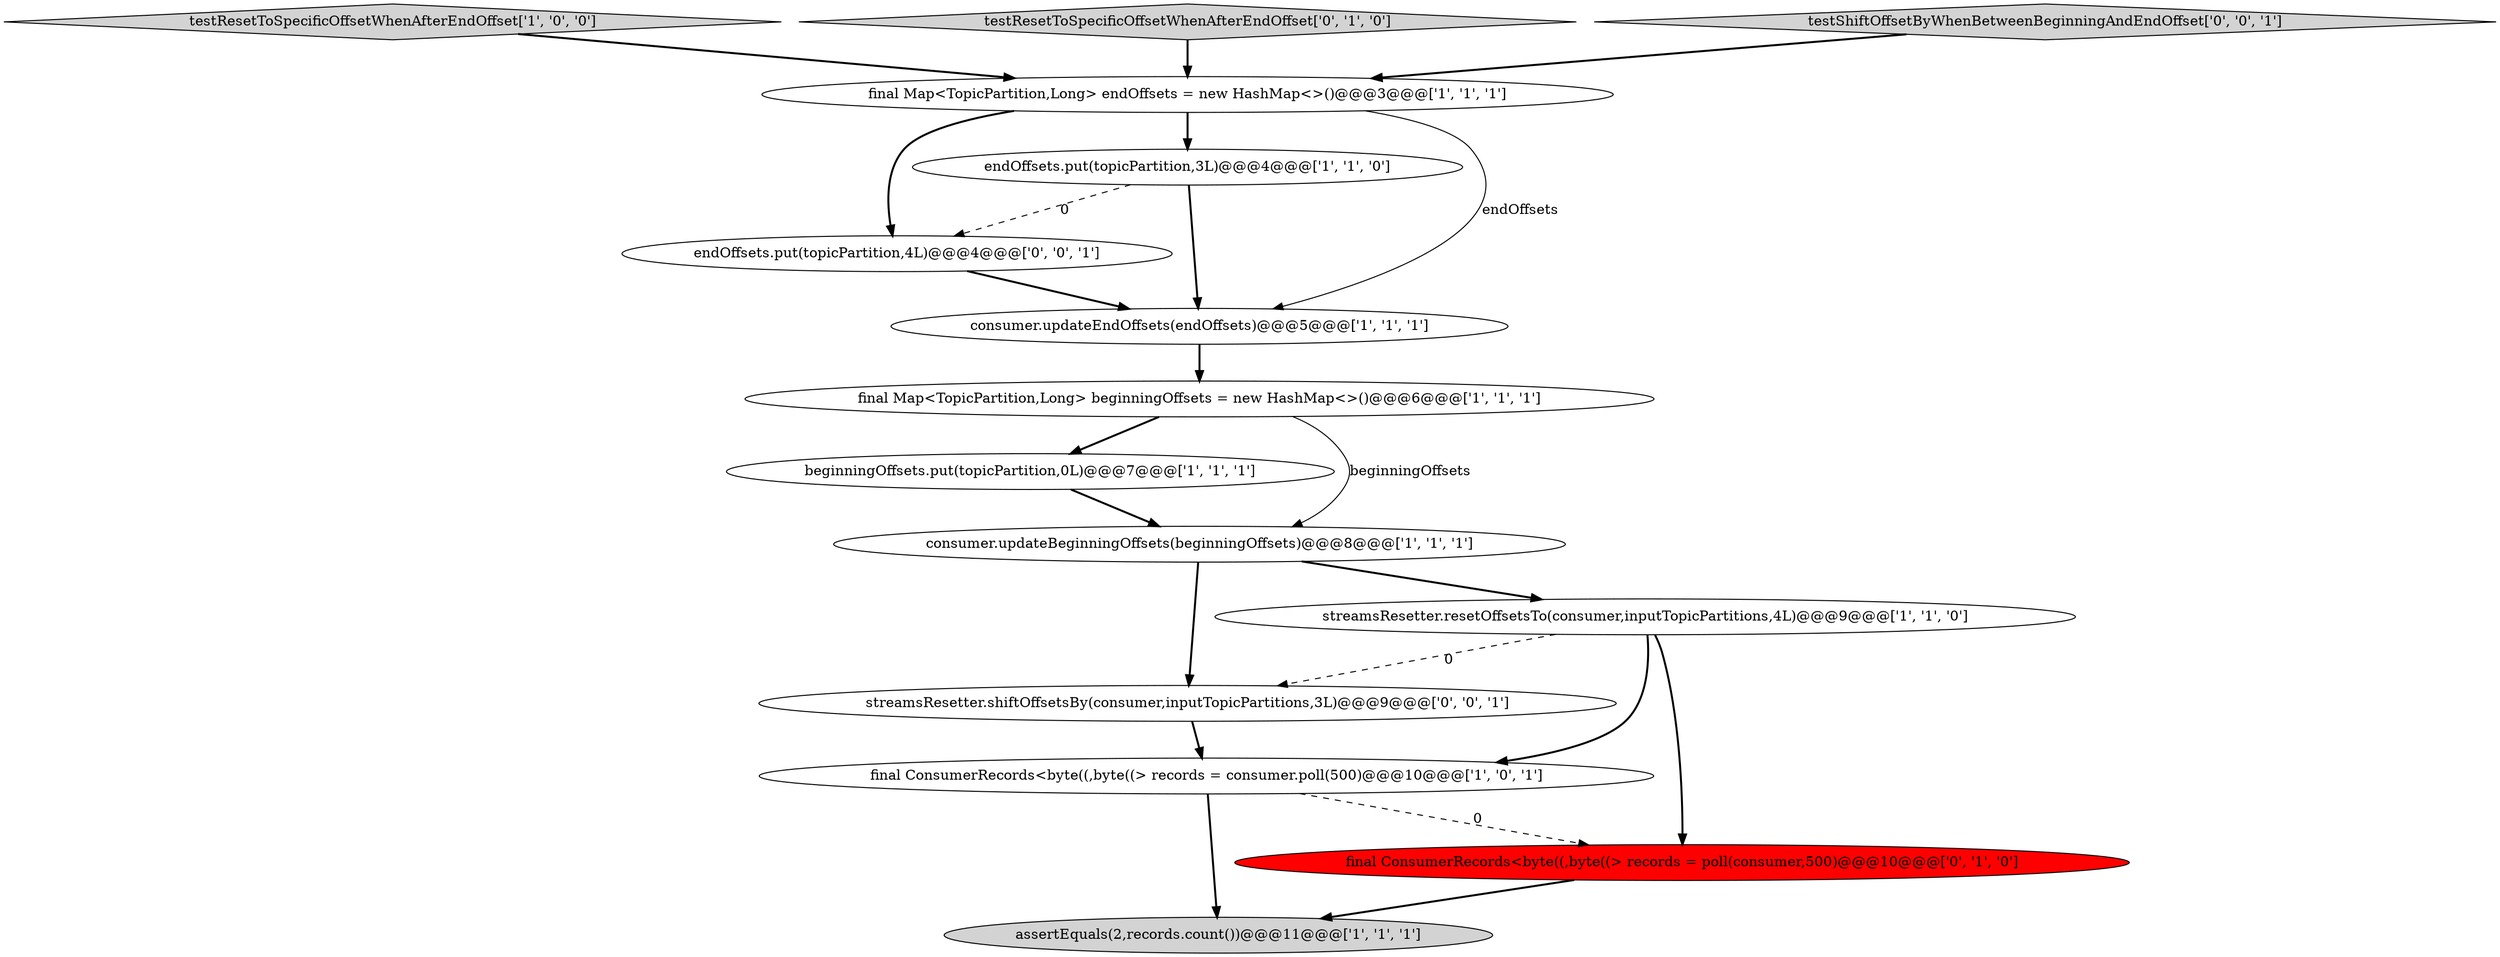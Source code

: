 digraph {
5 [style = filled, label = "assertEquals(2,records.count())@@@11@@@['1', '1', '1']", fillcolor = lightgray, shape = ellipse image = "AAA0AAABBB1BBB"];
4 [style = filled, label = "streamsResetter.resetOffsetsTo(consumer,inputTopicPartitions,4L)@@@9@@@['1', '1', '0']", fillcolor = white, shape = ellipse image = "AAA0AAABBB1BBB"];
3 [style = filled, label = "beginningOffsets.put(topicPartition,0L)@@@7@@@['1', '1', '1']", fillcolor = white, shape = ellipse image = "AAA0AAABBB1BBB"];
7 [style = filled, label = "testResetToSpecificOffsetWhenAfterEndOffset['1', '0', '0']", fillcolor = lightgray, shape = diamond image = "AAA0AAABBB1BBB"];
11 [style = filled, label = "testResetToSpecificOffsetWhenAfterEndOffset['0', '1', '0']", fillcolor = lightgray, shape = diamond image = "AAA0AAABBB2BBB"];
12 [style = filled, label = "endOffsets.put(topicPartition,4L)@@@4@@@['0', '0', '1']", fillcolor = white, shape = ellipse image = "AAA0AAABBB3BBB"];
2 [style = filled, label = "final Map<TopicPartition,Long> beginningOffsets = new HashMap<>()@@@6@@@['1', '1', '1']", fillcolor = white, shape = ellipse image = "AAA0AAABBB1BBB"];
9 [style = filled, label = "consumer.updateEndOffsets(endOffsets)@@@5@@@['1', '1', '1']", fillcolor = white, shape = ellipse image = "AAA0AAABBB1BBB"];
6 [style = filled, label = "consumer.updateBeginningOffsets(beginningOffsets)@@@8@@@['1', '1', '1']", fillcolor = white, shape = ellipse image = "AAA0AAABBB1BBB"];
10 [style = filled, label = "final ConsumerRecords<byte((,byte((> records = poll(consumer,500)@@@10@@@['0', '1', '0']", fillcolor = red, shape = ellipse image = "AAA1AAABBB2BBB"];
13 [style = filled, label = "streamsResetter.shiftOffsetsBy(consumer,inputTopicPartitions,3L)@@@9@@@['0', '0', '1']", fillcolor = white, shape = ellipse image = "AAA0AAABBB3BBB"];
8 [style = filled, label = "final ConsumerRecords<byte((,byte((> records = consumer.poll(500)@@@10@@@['1', '0', '1']", fillcolor = white, shape = ellipse image = "AAA0AAABBB1BBB"];
0 [style = filled, label = "final Map<TopicPartition,Long> endOffsets = new HashMap<>()@@@3@@@['1', '1', '1']", fillcolor = white, shape = ellipse image = "AAA0AAABBB1BBB"];
14 [style = filled, label = "testShiftOffsetByWhenBetweenBeginningAndEndOffset['0', '0', '1']", fillcolor = lightgray, shape = diamond image = "AAA0AAABBB3BBB"];
1 [style = filled, label = "endOffsets.put(topicPartition,3L)@@@4@@@['1', '1', '0']", fillcolor = white, shape = ellipse image = "AAA0AAABBB1BBB"];
4->10 [style = bold, label=""];
8->10 [style = dashed, label="0"];
9->2 [style = bold, label=""];
0->12 [style = bold, label=""];
2->3 [style = bold, label=""];
3->6 [style = bold, label=""];
7->0 [style = bold, label=""];
0->9 [style = solid, label="endOffsets"];
12->9 [style = bold, label=""];
1->9 [style = bold, label=""];
1->12 [style = dashed, label="0"];
6->4 [style = bold, label=""];
11->0 [style = bold, label=""];
10->5 [style = bold, label=""];
8->5 [style = bold, label=""];
14->0 [style = bold, label=""];
0->1 [style = bold, label=""];
6->13 [style = bold, label=""];
2->6 [style = solid, label="beginningOffsets"];
4->8 [style = bold, label=""];
13->8 [style = bold, label=""];
4->13 [style = dashed, label="0"];
}
